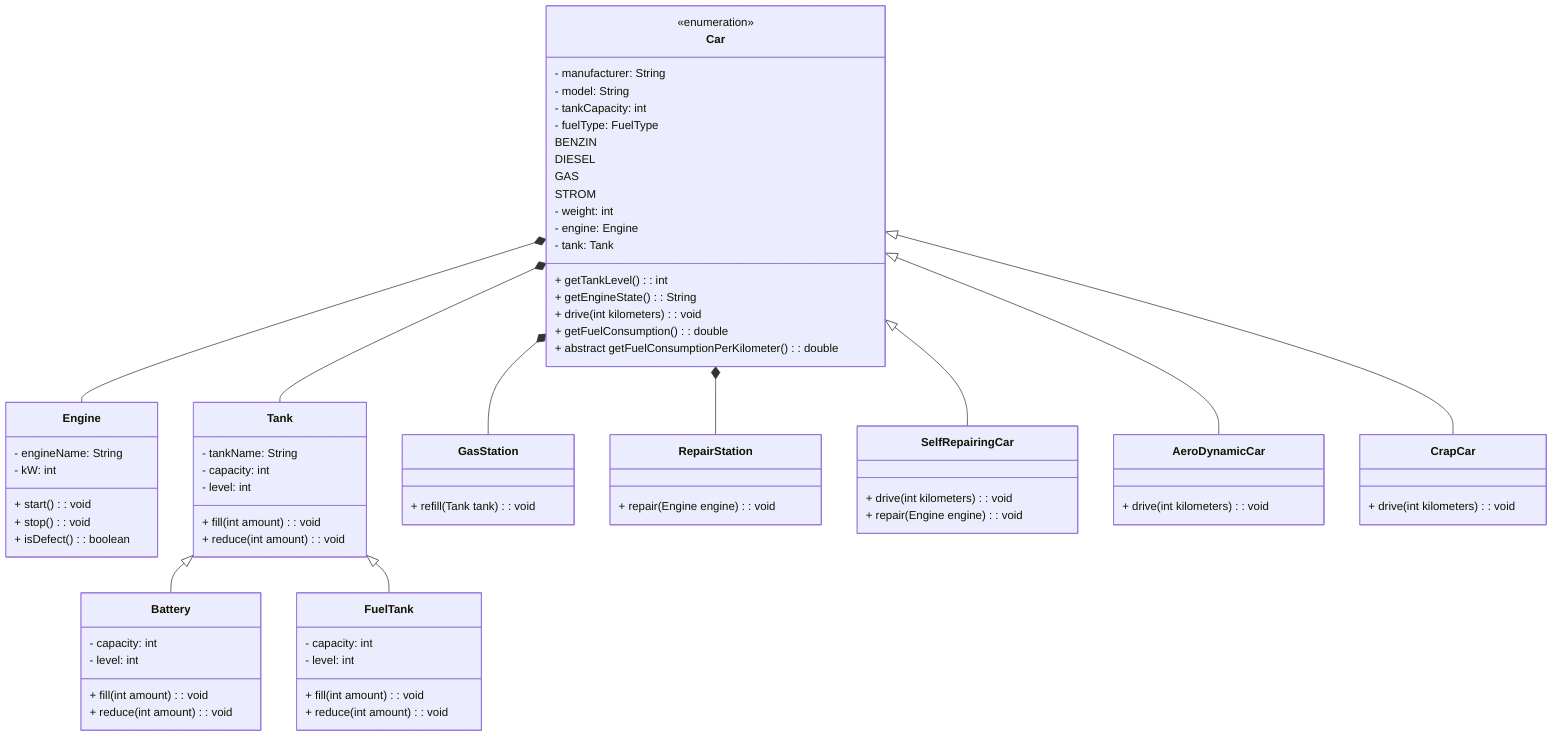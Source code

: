classDiagram
    class Car {
        - manufacturer: String
        - model: String
        - tankCapacity: int
        - fuelType: FuelType
        <<enumeration>>
        BENZIN
        DIESEL
        GAS
        STROM
        - weight: int
        - engine: Engine
        - tank: Tank
        + getTankLevel(): int
        + getEngineState(): String
        + drive(int kilometers): void
        + getFuelConsumption(): double
        + abstract getFuelConsumptionPerKilometer(): double
    }
    class Engine {
        - engineName: String
        - kW: int
        + start(): void
        + stop(): void
        + isDefect(): boolean
    }
    class Tank {
        - tankName: String
        - capacity: int
        - level: int
        + fill(int amount): void
        + reduce(int amount): void
    }
    class GasStation {
        + refill(Tank tank): void
    }
    class RepairStation {
        + repair(Engine engine): void
    }
    class Battery {
        - capacity: int
        - level: int
        + fill(int amount): void
        + reduce(int amount): void

    }
    class FuelTank {
        - capacity: int
        - level: int
        + fill(int amount): void
        + reduce(int amount): void
    }
    class SelfRepairingCar {
        + drive(int kilometers): void
        + repair(Engine engine): void
    }
    class AeroDynamicCar {
        + drive(int kilometers): void
    }
    class CrapCar {
        + drive(int kilometers): void
    }

    Car <|-- SelfRepairingCar
    Car <|-- AeroDynamicCar
    Car <|-- CrapCar
    Car *-- Engine
    Car *-- Tank
    Tank <|-- Battery
    Tank <|-- FuelTank
    Car *-- GasStation
    Car *-- RepairStation